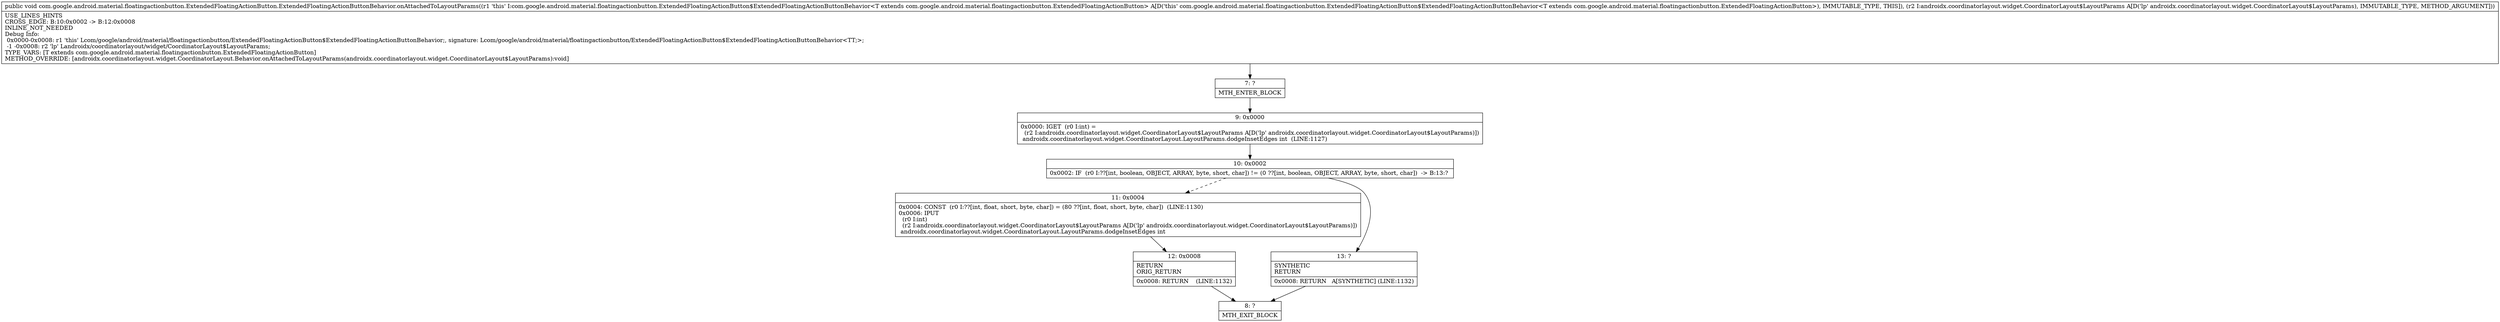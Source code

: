 digraph "CFG forcom.google.android.material.floatingactionbutton.ExtendedFloatingActionButton.ExtendedFloatingActionButtonBehavior.onAttachedToLayoutParams(Landroidx\/coordinatorlayout\/widget\/CoordinatorLayout$LayoutParams;)V" {
Node_7 [shape=record,label="{7\:\ ?|MTH_ENTER_BLOCK\l}"];
Node_9 [shape=record,label="{9\:\ 0x0000|0x0000: IGET  (r0 I:int) = \l  (r2 I:androidx.coordinatorlayout.widget.CoordinatorLayout$LayoutParams A[D('lp' androidx.coordinatorlayout.widget.CoordinatorLayout$LayoutParams)])\l androidx.coordinatorlayout.widget.CoordinatorLayout.LayoutParams.dodgeInsetEdges int  (LINE:1127)\l}"];
Node_10 [shape=record,label="{10\:\ 0x0002|0x0002: IF  (r0 I:??[int, boolean, OBJECT, ARRAY, byte, short, char]) != (0 ??[int, boolean, OBJECT, ARRAY, byte, short, char])  \-\> B:13:? \l}"];
Node_11 [shape=record,label="{11\:\ 0x0004|0x0004: CONST  (r0 I:??[int, float, short, byte, char]) = (80 ??[int, float, short, byte, char])  (LINE:1130)\l0x0006: IPUT  \l  (r0 I:int)\l  (r2 I:androidx.coordinatorlayout.widget.CoordinatorLayout$LayoutParams A[D('lp' androidx.coordinatorlayout.widget.CoordinatorLayout$LayoutParams)])\l androidx.coordinatorlayout.widget.CoordinatorLayout.LayoutParams.dodgeInsetEdges int \l}"];
Node_12 [shape=record,label="{12\:\ 0x0008|RETURN\lORIG_RETURN\l|0x0008: RETURN    (LINE:1132)\l}"];
Node_8 [shape=record,label="{8\:\ ?|MTH_EXIT_BLOCK\l}"];
Node_13 [shape=record,label="{13\:\ ?|SYNTHETIC\lRETURN\l|0x0008: RETURN   A[SYNTHETIC] (LINE:1132)\l}"];
MethodNode[shape=record,label="{public void com.google.android.material.floatingactionbutton.ExtendedFloatingActionButton.ExtendedFloatingActionButtonBehavior.onAttachedToLayoutParams((r1 'this' I:com.google.android.material.floatingactionbutton.ExtendedFloatingActionButton$ExtendedFloatingActionButtonBehavior\<T extends com.google.android.material.floatingactionbutton.ExtendedFloatingActionButton\> A[D('this' com.google.android.material.floatingactionbutton.ExtendedFloatingActionButton$ExtendedFloatingActionButtonBehavior\<T extends com.google.android.material.floatingactionbutton.ExtendedFloatingActionButton\>), IMMUTABLE_TYPE, THIS]), (r2 I:androidx.coordinatorlayout.widget.CoordinatorLayout$LayoutParams A[D('lp' androidx.coordinatorlayout.widget.CoordinatorLayout$LayoutParams), IMMUTABLE_TYPE, METHOD_ARGUMENT]))  | USE_LINES_HINTS\lCROSS_EDGE: B:10:0x0002 \-\> B:12:0x0008\lINLINE_NOT_NEEDED\lDebug Info:\l  0x0000\-0x0008: r1 'this' Lcom\/google\/android\/material\/floatingactionbutton\/ExtendedFloatingActionButton$ExtendedFloatingActionButtonBehavior;, signature: Lcom\/google\/android\/material\/floatingactionbutton\/ExtendedFloatingActionButton$ExtendedFloatingActionButtonBehavior\<TT;\>;\l  \-1 \-0x0008: r2 'lp' Landroidx\/coordinatorlayout\/widget\/CoordinatorLayout$LayoutParams;\lTYPE_VARS: [T extends com.google.android.material.floatingactionbutton.ExtendedFloatingActionButton]\lMETHOD_OVERRIDE: [androidx.coordinatorlayout.widget.CoordinatorLayout.Behavior.onAttachedToLayoutParams(androidx.coordinatorlayout.widget.CoordinatorLayout$LayoutParams):void]\l}"];
MethodNode -> Node_7;Node_7 -> Node_9;
Node_9 -> Node_10;
Node_10 -> Node_11[style=dashed];
Node_10 -> Node_13;
Node_11 -> Node_12;
Node_12 -> Node_8;
Node_13 -> Node_8;
}

